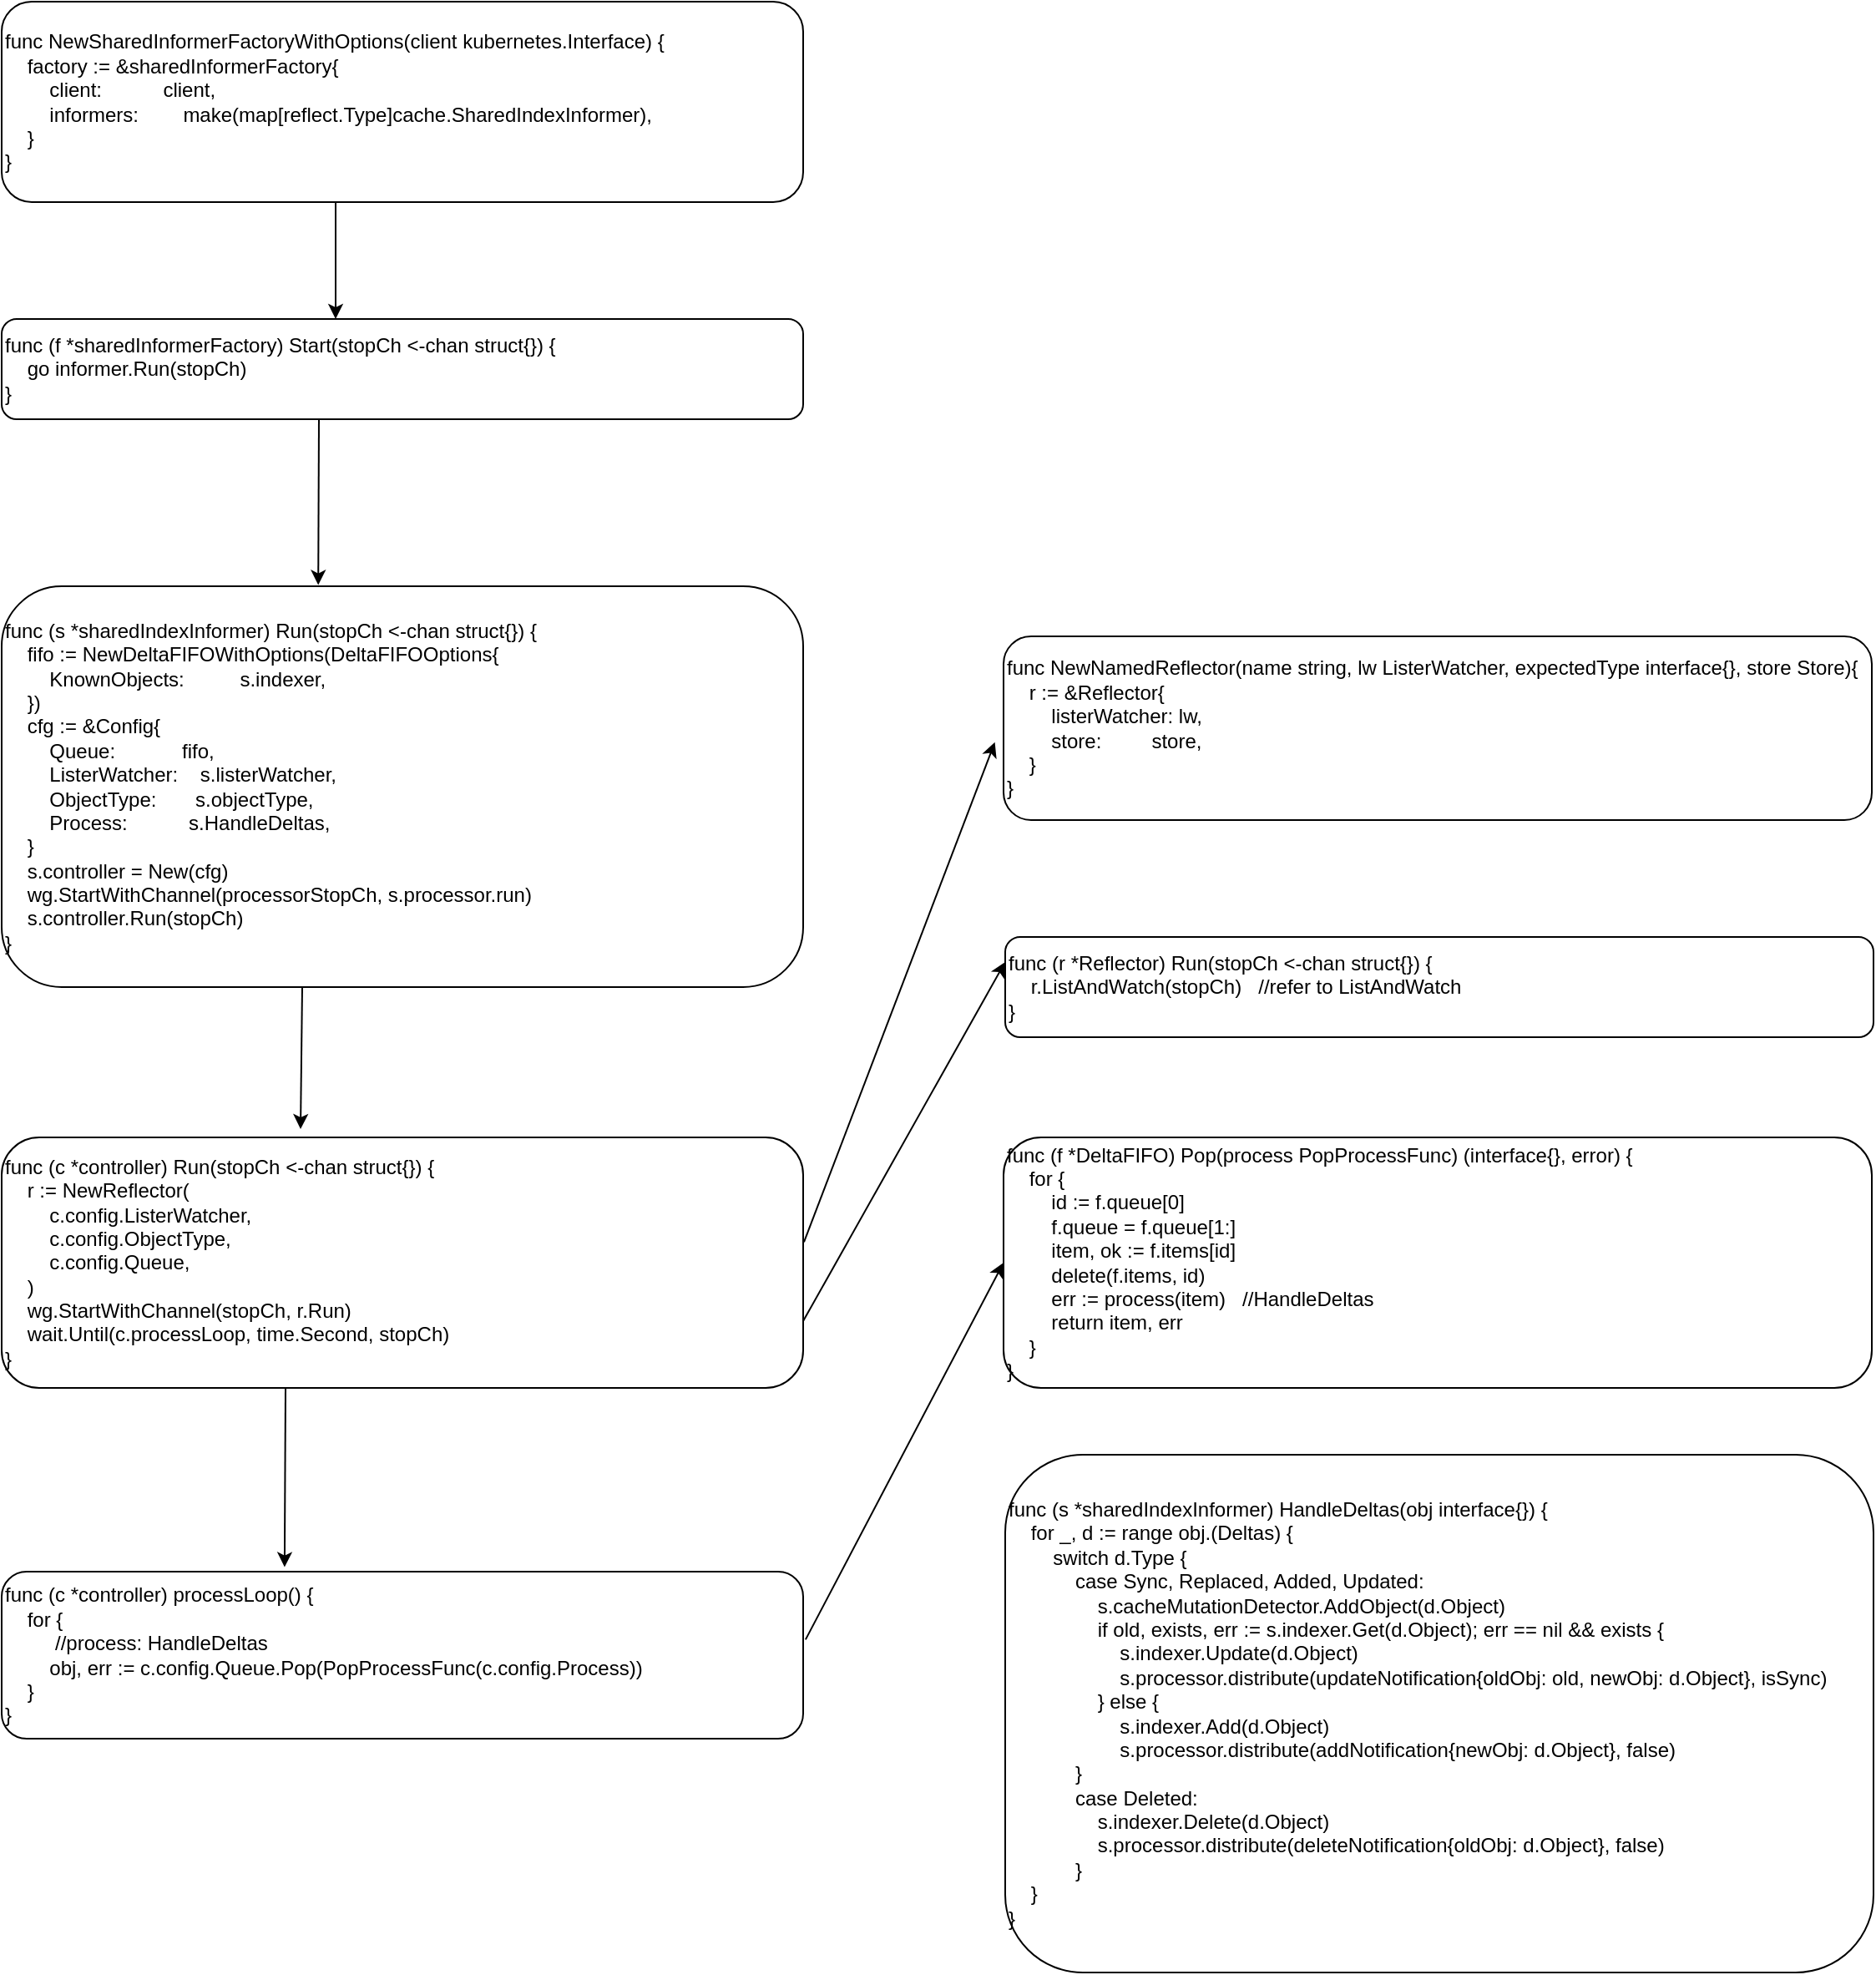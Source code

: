 <mxfile version="13.6.2" type="github">
  <diagram id="2o8o1Vfr_suAxSLbTcGj" name="Page-1">
    <mxGraphModel dx="1209" dy="643" grid="1" gridSize="10" guides="1" tooltips="1" connect="1" arrows="1" fold="1" page="1" pageScale="1" pageWidth="827" pageHeight="1169" math="0" shadow="0">
      <root>
        <mxCell id="0" />
        <mxCell id="1" parent="0" />
        <mxCell id="vQPZoGs5PjVUVbz3xrlM-1" value="&lt;div&gt;func NewSharedInformerFactoryWithOptions(client kubernetes.Interface) {&lt;/div&gt;&lt;div&gt;&lt;span&gt;&lt;/span&gt;&amp;nbsp; &amp;nbsp; factory := &amp;amp;sharedInformerFactory{&lt;/div&gt;&lt;div&gt;&lt;span&gt;&lt;/span&gt;&amp;nbsp; &amp;nbsp; &amp;nbsp; &amp;nbsp; client:&amp;nbsp; &amp;nbsp; &amp;nbsp; &amp;nbsp; &amp;nbsp; &amp;nbsp;client,&lt;/div&gt;&lt;div&gt;&lt;span&gt;&lt;/span&gt;&amp;nbsp; &amp;nbsp; &amp;nbsp; &amp;nbsp; informers:&amp;nbsp; &amp;nbsp; &amp;nbsp; &amp;nbsp; make(map[reflect.Type]cache.SharedIndexInformer),&lt;/div&gt;&lt;div&gt;&lt;span&gt;&lt;/span&gt;&amp;nbsp; &amp;nbsp; }&lt;/div&gt;&lt;div&gt;}&lt;/div&gt;" style="rounded=1;whiteSpace=wrap;html=1;align=left;" vertex="1" parent="1">
          <mxGeometry x="120" y="80" width="480" height="120" as="geometry" />
        </mxCell>
        <mxCell id="vQPZoGs5PjVUVbz3xrlM-2" value="&lt;div&gt;func (f *sharedInformerFactory) Start(stopCh &amp;lt;-chan struct{}) {&lt;/div&gt;&lt;div&gt;&lt;span&gt;&lt;/span&gt;&amp;nbsp; &amp;nbsp; go informer.Run(stopCh)&lt;/div&gt;&lt;div&gt;}&lt;/div&gt;" style="rounded=1;whiteSpace=wrap;html=1;align=left;" vertex="1" parent="1">
          <mxGeometry x="120" y="270" width="480" height="60" as="geometry" />
        </mxCell>
        <mxCell id="vQPZoGs5PjVUVbz3xrlM-3" value="&lt;div&gt;func (s *sharedIndexInformer) Run(stopCh &amp;lt;-chan struct{}) {&lt;/div&gt;&lt;div&gt;&lt;span&gt;&lt;/span&gt;&amp;nbsp; &amp;nbsp; fifo := NewDeltaFIFOWithOptions(DeltaFIFOOptions{&lt;/div&gt;&lt;div&gt;&lt;span&gt;&lt;/span&gt;&amp;nbsp; &amp;nbsp; &amp;nbsp; &amp;nbsp; KnownObjects:&amp;nbsp; &amp;nbsp; &amp;nbsp; &amp;nbsp; &amp;nbsp; s.indexer,&lt;/div&gt;&lt;div&gt;&lt;span&gt;&lt;/span&gt;&amp;nbsp; &amp;nbsp; })&lt;/div&gt;&lt;div&gt;&lt;span&gt;&lt;/span&gt;&amp;nbsp; &amp;nbsp; cfg := &amp;amp;Config{&lt;/div&gt;&lt;div&gt;&lt;span&gt;&lt;/span&gt;&amp;nbsp; &amp;nbsp; &amp;nbsp; &amp;nbsp; Queue:&amp;nbsp; &amp;nbsp; &amp;nbsp; &amp;nbsp; &amp;nbsp; &amp;nbsp; fifo,&lt;/div&gt;&lt;div&gt;&lt;span&gt;&lt;/span&gt;&amp;nbsp; &amp;nbsp; &amp;nbsp; &amp;nbsp; ListerWatcher:&amp;nbsp; &amp;nbsp; s.listerWatcher,&lt;/div&gt;&lt;div&gt;&lt;span&gt;&lt;/span&gt;&amp;nbsp; &amp;nbsp; &amp;nbsp; &amp;nbsp; ObjectType:&amp;nbsp; &amp;nbsp; &amp;nbsp; &amp;nbsp;s.objectType,&lt;/div&gt;&lt;div&gt;&lt;span&gt;&lt;/span&gt;&amp;nbsp; &amp;nbsp; &amp;nbsp; &amp;nbsp; Process:&amp;nbsp; &amp;nbsp; &amp;nbsp; &amp;nbsp; &amp;nbsp; &amp;nbsp;s.HandleDeltas,&lt;/div&gt;&lt;div&gt;&lt;span&gt;&lt;/span&gt;&amp;nbsp; &amp;nbsp; }&lt;/div&gt;&lt;div&gt;&lt;span&gt;&lt;/span&gt;&amp;nbsp; &amp;nbsp; s.controller = New(cfg)&lt;/div&gt;&lt;div&gt;&lt;span&gt;&lt;/span&gt;&amp;nbsp; &amp;nbsp; wg.StartWithChannel(processorStopCh, s.processor.run)&lt;/div&gt;&lt;div&gt;&lt;span&gt;&lt;/span&gt;&amp;nbsp; &amp;nbsp; s.controller.Run(stopCh)&lt;/div&gt;&lt;div&gt;}&lt;/div&gt;" style="rounded=1;whiteSpace=wrap;html=1;align=left;" vertex="1" parent="1">
          <mxGeometry x="120" y="430" width="480" height="240" as="geometry" />
        </mxCell>
        <mxCell id="vQPZoGs5PjVUVbz3xrlM-4" value="&lt;div&gt;func (c *controller) Run(stopCh &amp;lt;-chan struct{}) {&lt;/div&gt;&lt;div&gt;&lt;span&gt;&lt;/span&gt;&amp;nbsp; &amp;nbsp; r := NewReflector(&lt;/div&gt;&lt;div&gt;&lt;span&gt;&lt;/span&gt;&amp;nbsp; &amp;nbsp; &amp;nbsp; &amp;nbsp; c.config.ListerWatcher,&lt;/div&gt;&lt;div&gt;&lt;span&gt;&lt;/span&gt;&amp;nbsp; &amp;nbsp; &amp;nbsp; &amp;nbsp; c.config.ObjectType,&lt;/div&gt;&lt;div&gt;&lt;span&gt;&lt;/span&gt;&amp;nbsp; &amp;nbsp; &amp;nbsp; &amp;nbsp; c.config.Queue,&lt;/div&gt;&lt;div&gt;&lt;span&gt;&lt;/span&gt;&amp;nbsp; &amp;nbsp; )&lt;/div&gt;&lt;div&gt;&lt;span&gt;&lt;/span&gt;&amp;nbsp; &amp;nbsp; wg.StartWithChannel(stopCh, r.Run)&lt;/div&gt;&lt;div&gt;&lt;span&gt;&lt;/span&gt;&amp;nbsp; &amp;nbsp; wait.Until(c.processLoop, time.Second, stopCh)&lt;/div&gt;&lt;div&gt;}&lt;/div&gt;" style="rounded=1;whiteSpace=wrap;html=1;align=left;" vertex="1" parent="1">
          <mxGeometry x="120" y="760" width="480" height="150" as="geometry" />
        </mxCell>
        <mxCell id="vQPZoGs5PjVUVbz3xrlM-5" value="&lt;div&gt;func NewNamedReflector(name string, lw ListerWatcher, expectedType interface{}, store Store){&lt;/div&gt;&lt;div&gt;&lt;span&gt;&lt;/span&gt;&amp;nbsp; &amp;nbsp; r := &amp;amp;Reflector{&lt;/div&gt;&lt;div&gt;&lt;span&gt;&lt;/span&gt;&amp;nbsp; &amp;nbsp; &amp;nbsp; &amp;nbsp; listerWatcher: lw,&lt;/div&gt;&lt;div&gt;&lt;span&gt;&lt;/span&gt;&amp;nbsp; &amp;nbsp; &amp;nbsp; &amp;nbsp; store:&amp;nbsp; &amp;nbsp; &amp;nbsp; &amp;nbsp; &amp;nbsp;store,&lt;/div&gt;&lt;div&gt;&lt;span&gt;&lt;/span&gt;&amp;nbsp; &amp;nbsp; }&lt;/div&gt;&lt;div&gt;}&lt;/div&gt;" style="rounded=1;whiteSpace=wrap;html=1;align=left;" vertex="1" parent="1">
          <mxGeometry x="720" y="460" width="520" height="110" as="geometry" />
        </mxCell>
        <mxCell id="vQPZoGs5PjVUVbz3xrlM-6" value="&lt;div&gt;func (r *Reflector) Run(stopCh &amp;lt;-chan struct{}) {&lt;/div&gt;&lt;div&gt;&amp;nbsp; &amp;nbsp; r.ListAndWatch(stopCh)&amp;nbsp; &amp;nbsp;//refer to ListAndWatch&lt;/div&gt;&lt;div&gt;}&lt;/div&gt;" style="rounded=1;whiteSpace=wrap;html=1;align=left;" vertex="1" parent="1">
          <mxGeometry x="721" y="640" width="520" height="60" as="geometry" />
        </mxCell>
        <mxCell id="vQPZoGs5PjVUVbz3xrlM-7" value="&lt;div&gt;func (c *controller) processLoop() {&lt;/div&gt;&lt;div&gt;&lt;span&gt;&lt;/span&gt;&amp;nbsp; &amp;nbsp; for {&amp;nbsp;&amp;nbsp;&lt;/div&gt;&amp;nbsp; &amp;nbsp; &amp;nbsp; &amp;nbsp; &amp;nbsp;//process: HandleDeltas&lt;div&gt;&lt;span&gt;&lt;/span&gt;&amp;nbsp; &amp;nbsp; &amp;nbsp; &amp;nbsp; obj, err := c.config.Queue.Pop(PopProcessFunc(c.config.Process))&amp;nbsp;&lt;/div&gt;&lt;div&gt;&lt;span&gt;&lt;/span&gt;&amp;nbsp; &amp;nbsp; }&lt;/div&gt;&lt;div&gt;}&lt;/div&gt;" style="rounded=1;whiteSpace=wrap;html=1;align=left;" vertex="1" parent="1">
          <mxGeometry x="120" y="1020" width="480" height="100" as="geometry" />
        </mxCell>
        <mxCell id="vQPZoGs5PjVUVbz3xrlM-8" value="&lt;div&gt;func (f *DeltaFIFO) Pop(process PopProcessFunc) (interface{}, error) {&lt;/div&gt;&lt;div&gt;&lt;span&gt;&lt;/span&gt;&amp;nbsp; &amp;nbsp; for {&lt;/div&gt;&lt;div&gt;&lt;span&gt;&lt;/span&gt;&amp;nbsp; &amp;nbsp; &amp;nbsp; &amp;nbsp; id := f.queue[0]&lt;/div&gt;&lt;div&gt;&lt;span&gt;&lt;/span&gt;&amp;nbsp; &amp;nbsp; &amp;nbsp; &amp;nbsp; f.queue = f.queue[1:]&lt;/div&gt;&lt;div&gt;&lt;span&gt;&lt;/span&gt;&amp;nbsp; &amp;nbsp; &amp;nbsp; &amp;nbsp; item, ok := f.items[id]&lt;/div&gt;&lt;div&gt;&lt;span&gt;&lt;/span&gt;&amp;nbsp; &amp;nbsp; &amp;nbsp; &amp;nbsp; delete(f.items, id)&lt;/div&gt;&lt;div&gt;&lt;span&gt;&lt;/span&gt;&amp;nbsp; &amp;nbsp; &amp;nbsp; &amp;nbsp; err := process(item)&amp;nbsp; &amp;nbsp;//HandleDeltas&lt;/div&gt;&lt;div&gt;&lt;span&gt;&lt;/span&gt;&amp;nbsp; &amp;nbsp; &amp;nbsp; &amp;nbsp; return item, err&lt;/div&gt;&lt;div&gt;&lt;span&gt;&lt;/span&gt;&amp;nbsp; &amp;nbsp; }&lt;/div&gt;&lt;div&gt;}&lt;/div&gt;" style="rounded=1;whiteSpace=wrap;html=1;align=left;" vertex="1" parent="1">
          <mxGeometry x="720" y="760" width="520" height="150" as="geometry" />
        </mxCell>
        <mxCell id="vQPZoGs5PjVUVbz3xrlM-9" value="" style="endArrow=classic;html=1;" edge="1" parent="1">
          <mxGeometry width="50" height="50" relative="1" as="geometry">
            <mxPoint x="320" y="200" as="sourcePoint" />
            <mxPoint x="320" y="270" as="targetPoint" />
          </mxGeometry>
        </mxCell>
        <mxCell id="vQPZoGs5PjVUVbz3xrlM-10" value="" style="endArrow=classic;html=1;entryX=0.395;entryY=-0.003;entryDx=0;entryDy=0;entryPerimeter=0;" edge="1" parent="1" target="vQPZoGs5PjVUVbz3xrlM-3">
          <mxGeometry width="50" height="50" relative="1" as="geometry">
            <mxPoint x="310" y="330" as="sourcePoint" />
            <mxPoint x="310" y="400" as="targetPoint" />
          </mxGeometry>
        </mxCell>
        <mxCell id="vQPZoGs5PjVUVbz3xrlM-11" value="" style="endArrow=classic;html=1;" edge="1" parent="1">
          <mxGeometry width="50" height="50" relative="1" as="geometry">
            <mxPoint x="300" y="670" as="sourcePoint" />
            <mxPoint x="299" y="755" as="targetPoint" />
          </mxGeometry>
        </mxCell>
        <mxCell id="vQPZoGs5PjVUVbz3xrlM-12" value="" style="endArrow=classic;html=1;entryX=0.353;entryY=-0.027;entryDx=0;entryDy=0;entryPerimeter=0;" edge="1" parent="1" target="vQPZoGs5PjVUVbz3xrlM-7">
          <mxGeometry width="50" height="50" relative="1" as="geometry">
            <mxPoint x="290" y="910" as="sourcePoint" />
            <mxPoint x="290" y="980" as="targetPoint" />
          </mxGeometry>
        </mxCell>
        <mxCell id="vQPZoGs5PjVUVbz3xrlM-13" value="" style="endArrow=classic;html=1;exitX=1.001;exitY=0.418;exitDx=0;exitDy=0;exitPerimeter=0;entryX=-0.01;entryY=0.576;entryDx=0;entryDy=0;entryPerimeter=0;" edge="1" parent="1" source="vQPZoGs5PjVUVbz3xrlM-4" target="vQPZoGs5PjVUVbz3xrlM-5">
          <mxGeometry width="50" height="50" relative="1" as="geometry">
            <mxPoint x="641" y="772.5" as="sourcePoint" />
            <mxPoint x="710" y="800" as="targetPoint" />
          </mxGeometry>
        </mxCell>
        <mxCell id="vQPZoGs5PjVUVbz3xrlM-14" value="" style="endArrow=classic;html=1;exitX=1.001;exitY=0.418;exitDx=0;exitDy=0;exitPerimeter=0;entryX=0;entryY=0.25;entryDx=0;entryDy=0;" edge="1" parent="1" target="vQPZoGs5PjVUVbz3xrlM-6">
          <mxGeometry width="50" height="50" relative="1" as="geometry">
            <mxPoint x="600" y="870" as="sourcePoint" />
            <mxPoint x="714.32" y="870.66" as="targetPoint" />
          </mxGeometry>
        </mxCell>
        <mxCell id="vQPZoGs5PjVUVbz3xrlM-15" value="" style="endArrow=classic;html=1;entryX=0;entryY=0.5;entryDx=0;entryDy=0;exitX=1.003;exitY=0.407;exitDx=0;exitDy=0;exitPerimeter=0;" edge="1" parent="1" source="vQPZoGs5PjVUVbz3xrlM-7" target="vQPZoGs5PjVUVbz3xrlM-8">
          <mxGeometry width="50" height="50" relative="1" as="geometry">
            <mxPoint x="610.56" y="1051.35" as="sourcePoint" />
            <mxPoint x="610" y="1158.65" as="targetPoint" />
          </mxGeometry>
        </mxCell>
        <mxCell id="vQPZoGs5PjVUVbz3xrlM-16" value="&lt;div&gt;func (s *sharedIndexInformer) HandleDeltas(obj interface{}) {&lt;/div&gt;&lt;div&gt;&lt;span&gt;&lt;/span&gt;&amp;nbsp; &amp;nbsp; for _, d := range obj.(Deltas) {&lt;/div&gt;&lt;div&gt;&lt;span&gt;&lt;/span&gt;&amp;nbsp; &amp;nbsp; &amp;nbsp; &amp;nbsp; switch d.Type {&lt;/div&gt;&lt;div&gt;&lt;span&gt;&lt;/span&gt;&amp;nbsp; &amp;nbsp; &amp;nbsp; &amp;nbsp; &amp;nbsp; &amp;nbsp; case Sync, Replaced, Added, Updated:&lt;/div&gt;&lt;div&gt;&lt;span&gt;&lt;/span&gt;&amp;nbsp; &amp;nbsp; &amp;nbsp; &amp;nbsp; &amp;nbsp; &amp;nbsp; &amp;nbsp; &amp;nbsp; s.cacheMutationDetector.AddObject(d.Object)&lt;/div&gt;&lt;div&gt;&lt;span&gt;&lt;/span&gt;&amp;nbsp; &amp;nbsp; &amp;nbsp; &amp;nbsp; &amp;nbsp; &amp;nbsp; &amp;nbsp; &amp;nbsp; if old, exists, err := s.indexer.Get(d.Object); err == nil &amp;amp;&amp;amp; exists {&lt;/div&gt;&lt;div&gt;&lt;span&gt;&lt;/span&gt;&amp;nbsp; &amp;nbsp; &amp;nbsp; &amp;nbsp; &amp;nbsp; &amp;nbsp; &amp;nbsp; &amp;nbsp; &amp;nbsp; &amp;nbsp; s.indexer.Update(d.Object)&lt;/div&gt;&lt;div&gt;&lt;span&gt;&lt;/span&gt;&amp;nbsp; &amp;nbsp; &amp;nbsp; &amp;nbsp; &amp;nbsp; &amp;nbsp; &amp;nbsp; &amp;nbsp; &amp;nbsp; &amp;nbsp; s.processor.distribute(updateNotification{oldObj: old, newObj: d.Object}, isSync)&lt;/div&gt;&lt;div&gt;&lt;span&gt;&lt;/span&gt;&amp;nbsp; &amp;nbsp; &amp;nbsp; &amp;nbsp; &amp;nbsp; &amp;nbsp; &amp;nbsp; &amp;nbsp; } else {&lt;/div&gt;&lt;div&gt;&lt;span&gt;&lt;/span&gt;&amp;nbsp; &amp;nbsp; &amp;nbsp; &amp;nbsp; &amp;nbsp; &amp;nbsp; &amp;nbsp; &amp;nbsp; &amp;nbsp; &amp;nbsp; s.indexer.Add(d.Object)&lt;/div&gt;&lt;div&gt;&lt;span&gt;&lt;/span&gt;&amp;nbsp; &amp;nbsp; &amp;nbsp; &amp;nbsp; &amp;nbsp; &amp;nbsp; &amp;nbsp; &amp;nbsp; &amp;nbsp; &amp;nbsp; s.processor.distribute(addNotification{newObj: d.Object}, false)&lt;/div&gt;&lt;div&gt;&lt;span&gt;&lt;/span&gt;&amp;nbsp; &amp;nbsp; &amp;nbsp; &amp;nbsp; &amp;nbsp; &amp;nbsp; }&lt;/div&gt;&lt;div&gt;&lt;span&gt;&lt;/span&gt;&amp;nbsp; &amp;nbsp; &amp;nbsp; &amp;nbsp; &amp;nbsp; &amp;nbsp; case Deleted:&lt;/div&gt;&lt;div&gt;&lt;span&gt;&lt;/span&gt;&amp;nbsp; &amp;nbsp; &amp;nbsp; &amp;nbsp; &amp;nbsp; &amp;nbsp; &amp;nbsp; &amp;nbsp; s.indexer.Delete(d.Object)&lt;/div&gt;&lt;div&gt;&lt;span&gt;&lt;/span&gt;&amp;nbsp; &amp;nbsp; &amp;nbsp; &amp;nbsp; &amp;nbsp; &amp;nbsp; &amp;nbsp; &amp;nbsp; s.processor.distribute(deleteNotification{oldObj: d.Object}, false)&lt;/div&gt;&lt;div&gt;&lt;span&gt;&lt;/span&gt;&amp;nbsp; &amp;nbsp; &amp;nbsp; &amp;nbsp; &amp;nbsp; &amp;nbsp; }&lt;/div&gt;&lt;div&gt;&lt;span&gt;&lt;/span&gt;&amp;nbsp; &amp;nbsp; }&lt;/div&gt;&lt;div&gt;}&lt;/div&gt;" style="rounded=1;whiteSpace=wrap;html=1;align=left;" vertex="1" parent="1">
          <mxGeometry x="721" y="950" width="520" height="310" as="geometry" />
        </mxCell>
      </root>
    </mxGraphModel>
  </diagram>
</mxfile>
